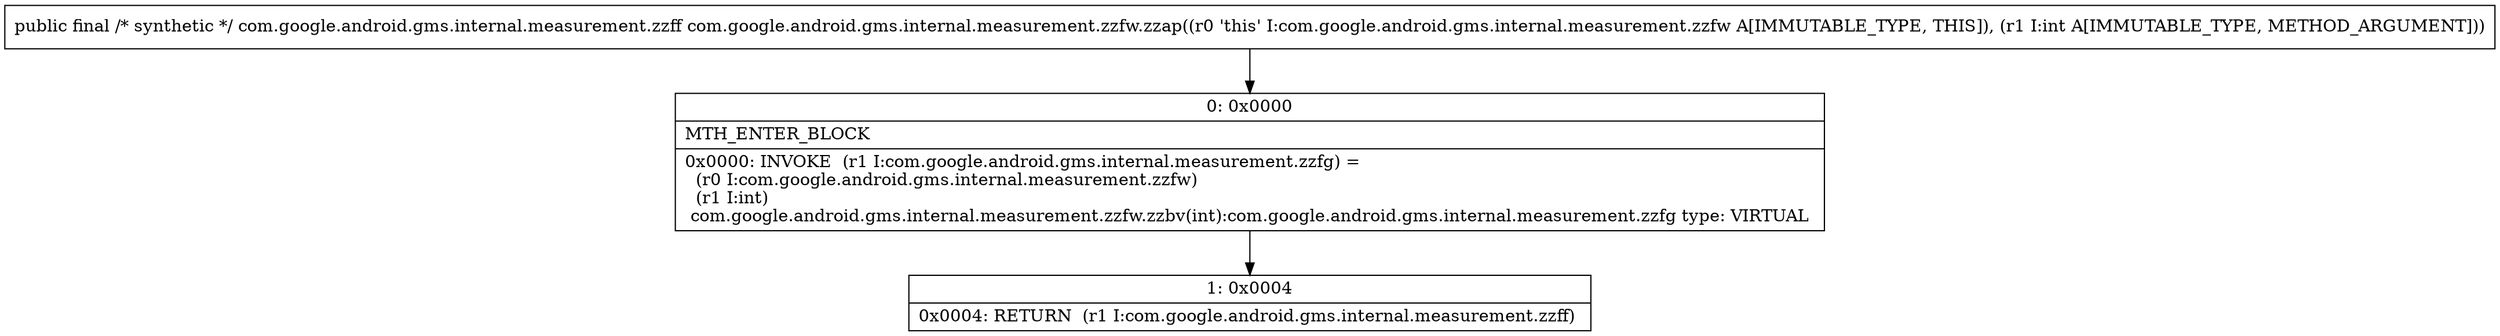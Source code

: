 digraph "CFG forcom.google.android.gms.internal.measurement.zzfw.zzap(I)Lcom\/google\/android\/gms\/internal\/measurement\/zzff;" {
Node_0 [shape=record,label="{0\:\ 0x0000|MTH_ENTER_BLOCK\l|0x0000: INVOKE  (r1 I:com.google.android.gms.internal.measurement.zzfg) = \l  (r0 I:com.google.android.gms.internal.measurement.zzfw)\l  (r1 I:int)\l com.google.android.gms.internal.measurement.zzfw.zzbv(int):com.google.android.gms.internal.measurement.zzfg type: VIRTUAL \l}"];
Node_1 [shape=record,label="{1\:\ 0x0004|0x0004: RETURN  (r1 I:com.google.android.gms.internal.measurement.zzff) \l}"];
MethodNode[shape=record,label="{public final \/* synthetic *\/ com.google.android.gms.internal.measurement.zzff com.google.android.gms.internal.measurement.zzfw.zzap((r0 'this' I:com.google.android.gms.internal.measurement.zzfw A[IMMUTABLE_TYPE, THIS]), (r1 I:int A[IMMUTABLE_TYPE, METHOD_ARGUMENT])) }"];
MethodNode -> Node_0;
Node_0 -> Node_1;
}

